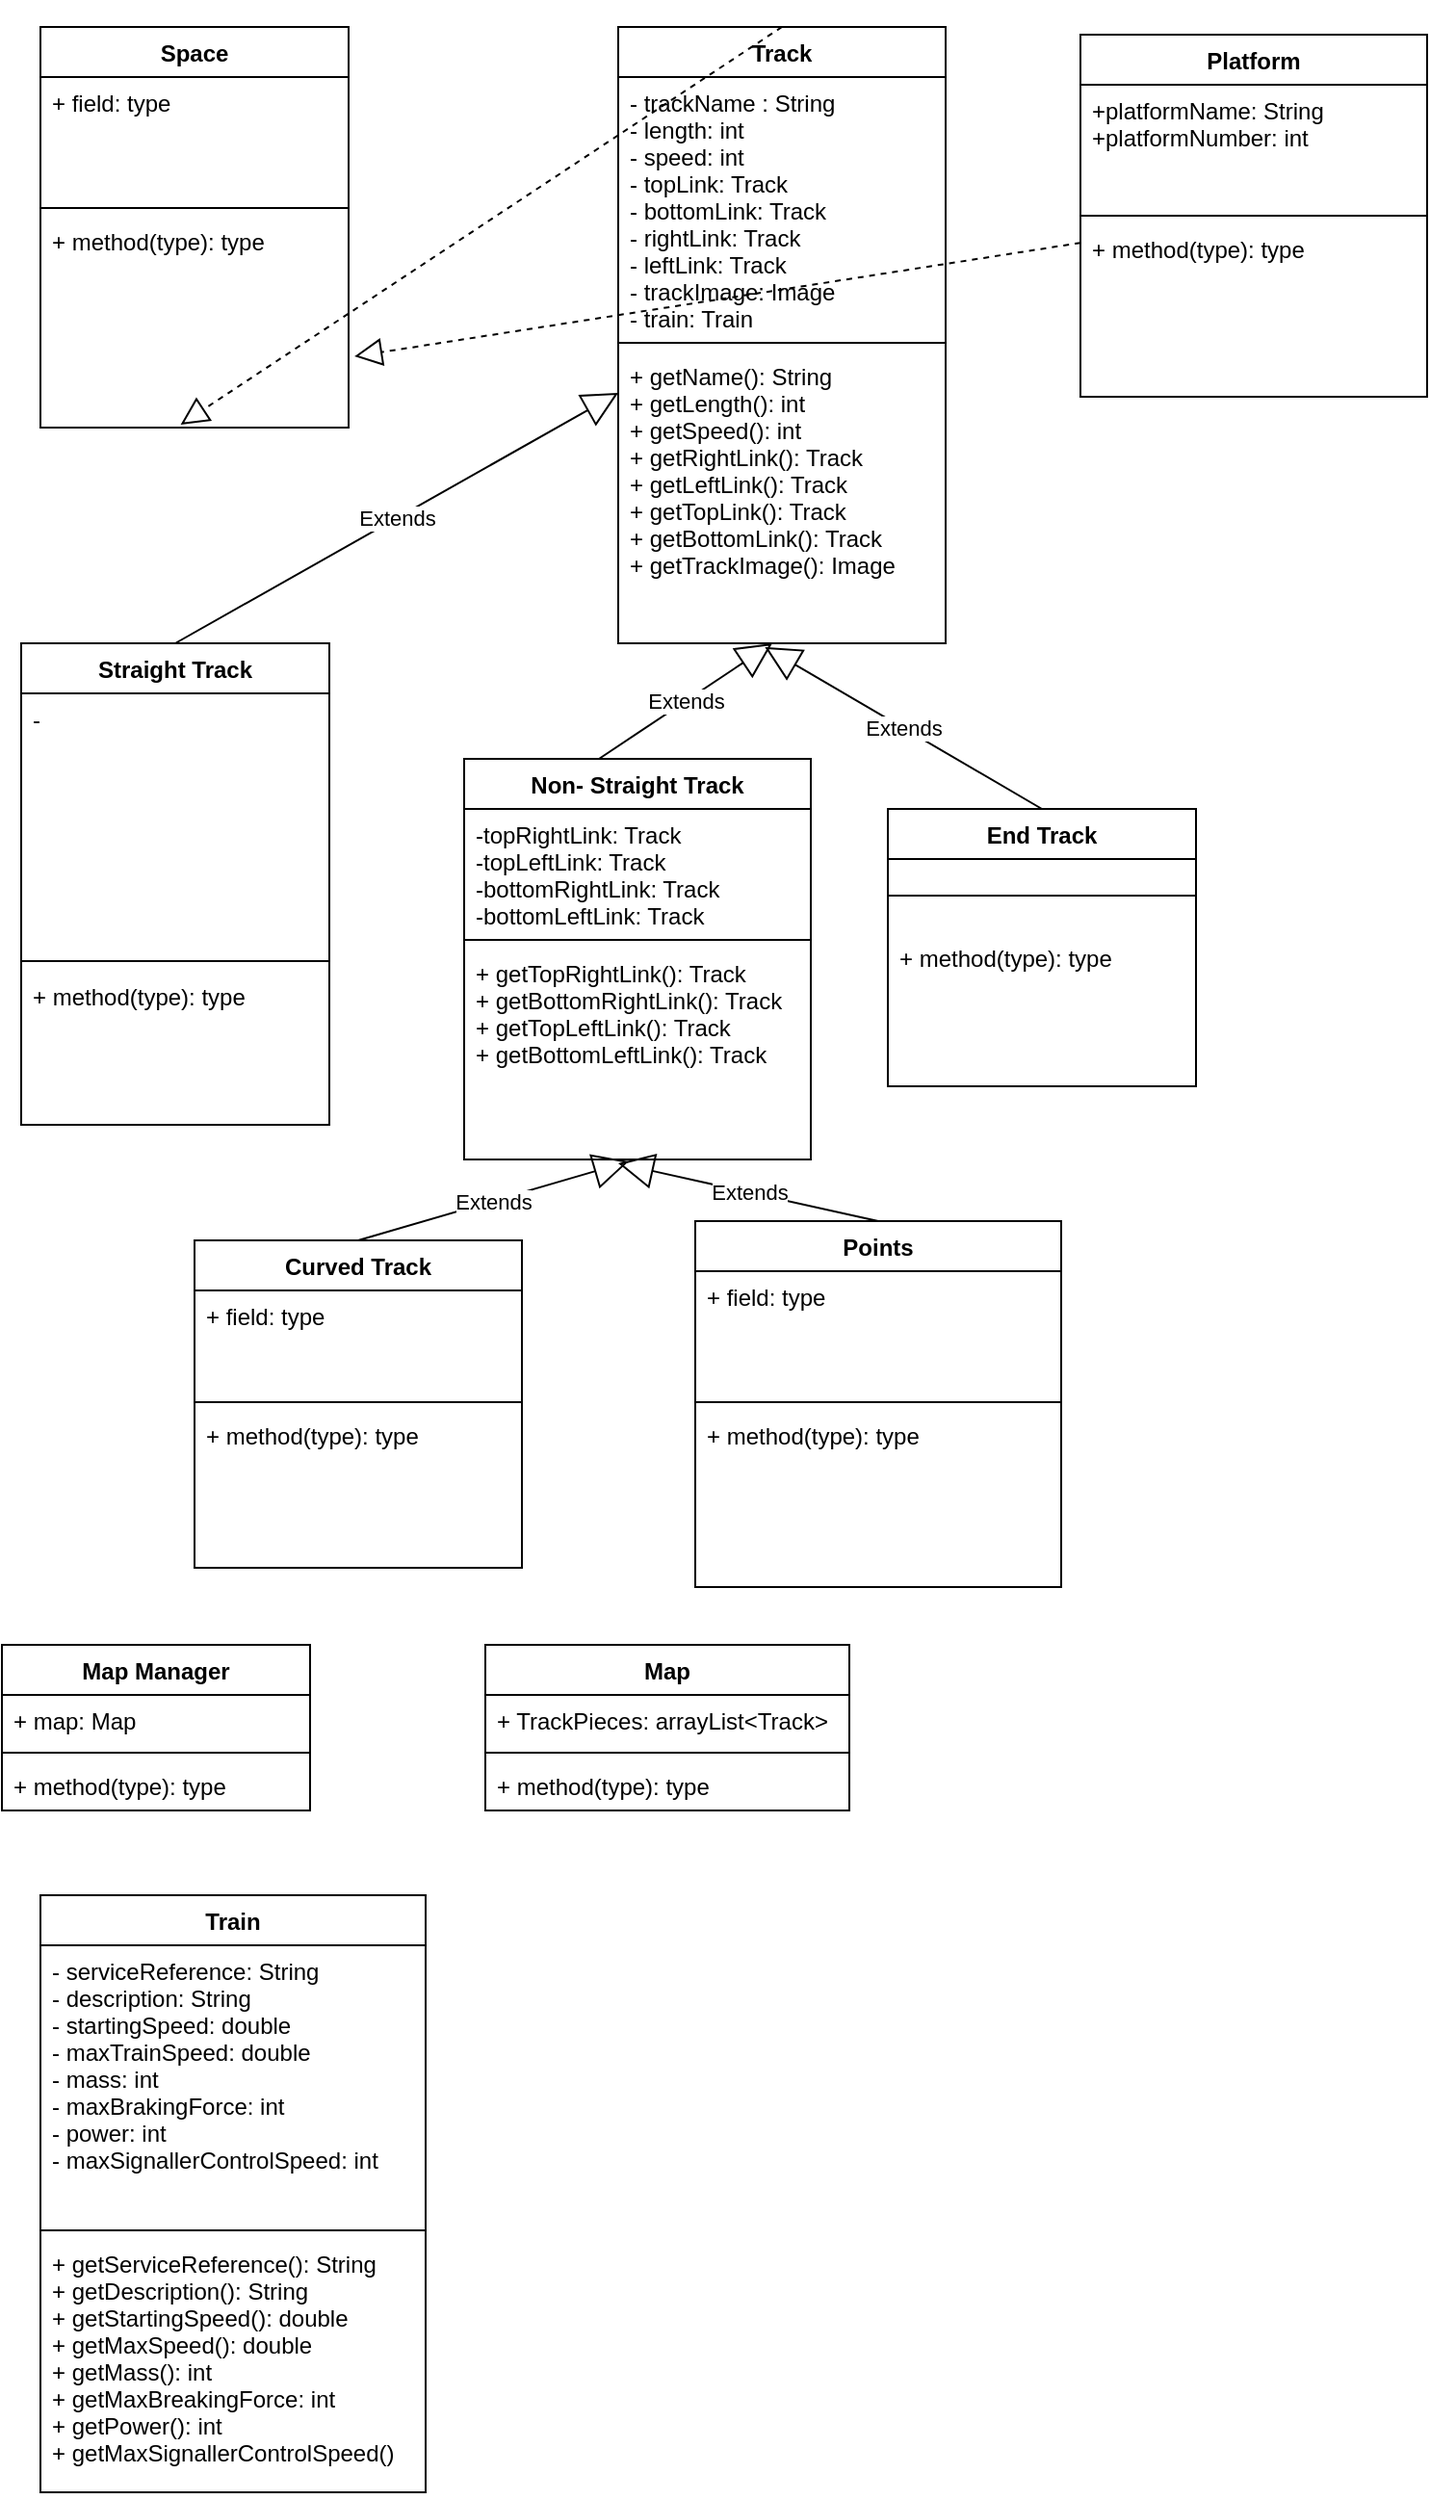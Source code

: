 <mxfile version="12.6.7"><diagram id="vO0ZepVnN8ZiW9TDfZ4i" name="Page-1"><mxGraphModel dx="1179" dy="1915" grid="1" gridSize="10" guides="1" tooltips="1" connect="1" arrows="1" fold="1" page="1" pageScale="1" pageWidth="827" pageHeight="1169" math="0" shadow="0"><root><mxCell id="0"/><mxCell id="1" parent="0"/><mxCell id="QJ7IjUSHlbUWsjUxl15K-1" value="Straight Track" style="swimlane;fontStyle=1;align=center;verticalAlign=top;childLayout=stackLayout;horizontal=1;startSize=26;horizontalStack=0;resizeParent=1;resizeParentMax=0;resizeLast=0;collapsible=1;marginBottom=0;" vertex="1" parent="1"><mxGeometry x="80" y="320" width="160" height="250" as="geometry"/></mxCell><mxCell id="QJ7IjUSHlbUWsjUxl15K-2" value="- " style="text;strokeColor=none;fillColor=none;align=left;verticalAlign=top;spacingLeft=4;spacingRight=4;overflow=hidden;rotatable=0;points=[[0,0.5],[1,0.5]];portConstraint=eastwest;fontColor=#000000;" vertex="1" parent="QJ7IjUSHlbUWsjUxl15K-1"><mxGeometry y="26" width="160" height="134" as="geometry"/></mxCell><mxCell id="QJ7IjUSHlbUWsjUxl15K-3" value="" style="line;strokeWidth=1;fillColor=none;align=left;verticalAlign=middle;spacingTop=-1;spacingLeft=3;spacingRight=3;rotatable=0;labelPosition=right;points=[];portConstraint=eastwest;" vertex="1" parent="QJ7IjUSHlbUWsjUxl15K-1"><mxGeometry y="160" width="160" height="10" as="geometry"/></mxCell><mxCell id="QJ7IjUSHlbUWsjUxl15K-4" value="+ method(type): type" style="text;strokeColor=none;fillColor=none;align=left;verticalAlign=top;spacingLeft=4;spacingRight=4;overflow=hidden;rotatable=0;points=[[0,0.5],[1,0.5]];portConstraint=eastwest;" vertex="1" parent="QJ7IjUSHlbUWsjUxl15K-1"><mxGeometry y="170" width="160" height="80" as="geometry"/></mxCell><mxCell id="QJ7IjUSHlbUWsjUxl15K-15" value="Curved Track" style="swimlane;fontStyle=1;align=center;verticalAlign=top;childLayout=stackLayout;horizontal=1;startSize=26;horizontalStack=0;resizeParent=1;resizeParentMax=0;resizeLast=0;collapsible=1;marginBottom=0;" vertex="1" parent="1"><mxGeometry x="170" y="630" width="170" height="170" as="geometry"/></mxCell><mxCell id="QJ7IjUSHlbUWsjUxl15K-16" value="+ field: type" style="text;strokeColor=none;fillColor=none;align=left;verticalAlign=top;spacingLeft=4;spacingRight=4;overflow=hidden;rotatable=0;points=[[0,0.5],[1,0.5]];portConstraint=eastwest;" vertex="1" parent="QJ7IjUSHlbUWsjUxl15K-15"><mxGeometry y="26" width="170" height="54" as="geometry"/></mxCell><mxCell id="QJ7IjUSHlbUWsjUxl15K-17" value="" style="line;strokeWidth=1;fillColor=none;align=left;verticalAlign=middle;spacingTop=-1;spacingLeft=3;spacingRight=3;rotatable=0;labelPosition=right;points=[];portConstraint=eastwest;" vertex="1" parent="QJ7IjUSHlbUWsjUxl15K-15"><mxGeometry y="80" width="170" height="8" as="geometry"/></mxCell><mxCell id="QJ7IjUSHlbUWsjUxl15K-18" value="+ method(type): type" style="text;strokeColor=none;fillColor=none;align=left;verticalAlign=top;spacingLeft=4;spacingRight=4;overflow=hidden;rotatable=0;points=[[0,0.5],[1,0.5]];portConstraint=eastwest;" vertex="1" parent="QJ7IjUSHlbUWsjUxl15K-15"><mxGeometry y="88" width="170" height="82" as="geometry"/></mxCell><mxCell id="QJ7IjUSHlbUWsjUxl15K-24" value="End Track" style="swimlane;fontStyle=1;align=center;verticalAlign=top;childLayout=stackLayout;horizontal=1;startSize=26;horizontalStack=0;resizeParent=1;resizeParentMax=0;resizeLast=0;collapsible=1;marginBottom=0;" vertex="1" parent="1"><mxGeometry x="530" y="406" width="160" height="144" as="geometry"/></mxCell><mxCell id="QJ7IjUSHlbUWsjUxl15K-26" value="" style="line;strokeWidth=1;fillColor=none;align=left;verticalAlign=middle;spacingTop=-1;spacingLeft=3;spacingRight=3;rotatable=0;labelPosition=right;points=[];portConstraint=eastwest;" vertex="1" parent="QJ7IjUSHlbUWsjUxl15K-24"><mxGeometry y="26" width="160" height="38" as="geometry"/></mxCell><mxCell id="QJ7IjUSHlbUWsjUxl15K-27" value="+ method(type): type" style="text;strokeColor=none;fillColor=none;align=left;verticalAlign=top;spacingLeft=4;spacingRight=4;overflow=hidden;rotatable=0;points=[[0,0.5],[1,0.5]];portConstraint=eastwest;" vertex="1" parent="QJ7IjUSHlbUWsjUxl15K-24"><mxGeometry y="64" width="160" height="80" as="geometry"/></mxCell><mxCell id="QJ7IjUSHlbUWsjUxl15K-30" value="Map Manager" style="swimlane;fontStyle=1;align=center;verticalAlign=top;childLayout=stackLayout;horizontal=1;startSize=26;horizontalStack=0;resizeParent=1;resizeParentMax=0;resizeLast=0;collapsible=1;marginBottom=0;" vertex="1" parent="1"><mxGeometry x="70" y="840" width="160" height="86" as="geometry"/></mxCell><mxCell id="QJ7IjUSHlbUWsjUxl15K-31" value="+ map: Map" style="text;strokeColor=none;fillColor=none;align=left;verticalAlign=top;spacingLeft=4;spacingRight=4;overflow=hidden;rotatable=0;points=[[0,0.5],[1,0.5]];portConstraint=eastwest;" vertex="1" parent="QJ7IjUSHlbUWsjUxl15K-30"><mxGeometry y="26" width="160" height="26" as="geometry"/></mxCell><mxCell id="QJ7IjUSHlbUWsjUxl15K-32" value="" style="line;strokeWidth=1;fillColor=none;align=left;verticalAlign=middle;spacingTop=-1;spacingLeft=3;spacingRight=3;rotatable=0;labelPosition=right;points=[];portConstraint=eastwest;" vertex="1" parent="QJ7IjUSHlbUWsjUxl15K-30"><mxGeometry y="52" width="160" height="8" as="geometry"/></mxCell><mxCell id="QJ7IjUSHlbUWsjUxl15K-33" value="+ method(type): type" style="text;strokeColor=none;fillColor=none;align=left;verticalAlign=top;spacingLeft=4;spacingRight=4;overflow=hidden;rotatable=0;points=[[0,0.5],[1,0.5]];portConstraint=eastwest;" vertex="1" parent="QJ7IjUSHlbUWsjUxl15K-30"><mxGeometry y="60" width="160" height="26" as="geometry"/></mxCell><mxCell id="QJ7IjUSHlbUWsjUxl15K-34" value="Map" style="swimlane;fontStyle=1;align=center;verticalAlign=top;childLayout=stackLayout;horizontal=1;startSize=26;horizontalStack=0;resizeParent=1;resizeParentMax=0;resizeLast=0;collapsible=1;marginBottom=0;" vertex="1" parent="1"><mxGeometry x="321" y="840" width="189" height="86" as="geometry"/></mxCell><mxCell id="QJ7IjUSHlbUWsjUxl15K-35" value="+ TrackPieces: arrayList&lt;Track&gt;" style="text;strokeColor=none;fillColor=none;align=left;verticalAlign=top;spacingLeft=4;spacingRight=4;overflow=hidden;rotatable=0;points=[[0,0.5],[1,0.5]];portConstraint=eastwest;" vertex="1" parent="QJ7IjUSHlbUWsjUxl15K-34"><mxGeometry y="26" width="189" height="26" as="geometry"/></mxCell><mxCell id="QJ7IjUSHlbUWsjUxl15K-36" value="" style="line;strokeWidth=1;fillColor=none;align=left;verticalAlign=middle;spacingTop=-1;spacingLeft=3;spacingRight=3;rotatable=0;labelPosition=right;points=[];portConstraint=eastwest;" vertex="1" parent="QJ7IjUSHlbUWsjUxl15K-34"><mxGeometry y="52" width="189" height="8" as="geometry"/></mxCell><mxCell id="QJ7IjUSHlbUWsjUxl15K-37" value="+ method(type): type" style="text;strokeColor=none;fillColor=none;align=left;verticalAlign=top;spacingLeft=4;spacingRight=4;overflow=hidden;rotatable=0;points=[[0,0.5],[1,0.5]];portConstraint=eastwest;" vertex="1" parent="QJ7IjUSHlbUWsjUxl15K-34"><mxGeometry y="60" width="189" height="26" as="geometry"/></mxCell><mxCell id="QJ7IjUSHlbUWsjUxl15K-38" value="Track" style="swimlane;fontStyle=1;align=center;verticalAlign=top;childLayout=stackLayout;horizontal=1;startSize=26;horizontalStack=0;resizeParent=1;resizeParentMax=0;resizeLast=0;collapsible=1;marginBottom=0;fontColor=#000000;" vertex="1" parent="1"><mxGeometry x="390" width="170" height="320" as="geometry"/></mxCell><mxCell id="QJ7IjUSHlbUWsjUxl15K-39" value="- trackName : String&#10;- length: int&#10;- speed: int&#10;- topLink: Track&#10;- bottomLink: Track&#10;- rightLink: Track&#10;- leftLink: Track&#10;- trackImage: Image&#10;- train: Train" style="text;strokeColor=none;fillColor=none;align=left;verticalAlign=top;spacingLeft=4;spacingRight=4;overflow=hidden;rotatable=0;points=[[0,0.5],[1,0.5]];portConstraint=eastwest;" vertex="1" parent="QJ7IjUSHlbUWsjUxl15K-38"><mxGeometry y="26" width="170" height="134" as="geometry"/></mxCell><mxCell id="QJ7IjUSHlbUWsjUxl15K-40" value="" style="line;strokeWidth=1;fillColor=none;align=left;verticalAlign=middle;spacingTop=-1;spacingLeft=3;spacingRight=3;rotatable=0;labelPosition=right;points=[];portConstraint=eastwest;" vertex="1" parent="QJ7IjUSHlbUWsjUxl15K-38"><mxGeometry y="160" width="170" height="8" as="geometry"/></mxCell><mxCell id="QJ7IjUSHlbUWsjUxl15K-41" value="+ getName(): String&#10;+ getLength(): int&#10;+ getSpeed(): int&#10;+ getRightLink(): Track&#10;+ getLeftLink(): Track&#10;+ getTopLink(): Track&#10;+ getBottomLink(): Track&#10;+ getTrackImage(): Image" style="text;strokeColor=none;fillColor=none;align=left;verticalAlign=top;spacingLeft=4;spacingRight=4;overflow=hidden;rotatable=0;points=[[0,0.5],[1,0.5]];portConstraint=eastwest;" vertex="1" parent="QJ7IjUSHlbUWsjUxl15K-38"><mxGeometry y="168" width="170" height="152" as="geometry"/></mxCell><mxCell id="QJ7IjUSHlbUWsjUxl15K-48" value="" style="endArrow=block;dashed=1;endFill=0;endSize=12;html=1;fontColor=#000000;exitX=0.5;exitY=0;exitDx=0;exitDy=0;entryX=0.455;entryY=0.986;entryDx=0;entryDy=0;entryPerimeter=0;" edge="1" parent="1" source="QJ7IjUSHlbUWsjUxl15K-38" target="QJ7IjUSHlbUWsjUxl15K-58"><mxGeometry width="160" relative="1" as="geometry"><mxPoint x="270" y="110" as="sourcePoint"/><mxPoint x="160.8" y="265.622" as="targetPoint"/></mxGeometry></mxCell><mxCell id="QJ7IjUSHlbUWsjUxl15K-49" value="Extends" style="endArrow=block;endSize=16;endFill=0;html=1;fontColor=#000000;exitX=0.5;exitY=0;exitDx=0;exitDy=0;" edge="1" parent="1" source="QJ7IjUSHlbUWsjUxl15K-1"><mxGeometry width="160" relative="1" as="geometry"><mxPoint x="230" y="190" as="sourcePoint"/><mxPoint x="390" y="190" as="targetPoint"/></mxGeometry></mxCell><mxCell id="QJ7IjUSHlbUWsjUxl15K-50" value="Extends" style="endArrow=block;endSize=16;endFill=0;html=1;fontColor=#000000;exitX=0.5;exitY=0;exitDx=0;exitDy=0;entryX=0.475;entryY=1.009;entryDx=0;entryDy=0;entryPerimeter=0;" edge="1" parent="1" source="QJ7IjUSHlbUWsjUxl15K-15" target="QJ7IjUSHlbUWsjUxl15K-62"><mxGeometry width="160" relative="1" as="geometry"><mxPoint x="170.0" y="290.0" as="sourcePoint"/><mxPoint x="340" y="470" as="targetPoint"/></mxGeometry></mxCell><mxCell id="QJ7IjUSHlbUWsjUxl15K-51" value="Extends" style="endArrow=block;endSize=16;endFill=0;html=1;fontColor=#000000;exitX=0.5;exitY=0;exitDx=0;exitDy=0;entryX=0.448;entryY=1.013;entryDx=0;entryDy=0;entryPerimeter=0;" edge="1" parent="1" source="QJ7IjUSHlbUWsjUxl15K-24" target="QJ7IjUSHlbUWsjUxl15K-41"><mxGeometry width="160" relative="1" as="geometry"><mxPoint x="365" y="290.0" as="sourcePoint"/><mxPoint x="474.8" y="247.44" as="targetPoint"/></mxGeometry></mxCell><mxCell id="QJ7IjUSHlbUWsjUxl15K-55" value="Space" style="swimlane;fontStyle=1;align=center;verticalAlign=top;childLayout=stackLayout;horizontal=1;startSize=26;horizontalStack=0;resizeParent=1;resizeParentMax=0;resizeLast=0;collapsible=1;marginBottom=0;fontColor=#000000;" vertex="1" parent="1"><mxGeometry x="90" width="160" height="208" as="geometry"/></mxCell><mxCell id="QJ7IjUSHlbUWsjUxl15K-56" value="+ field: type" style="text;strokeColor=none;fillColor=none;align=left;verticalAlign=top;spacingLeft=4;spacingRight=4;overflow=hidden;rotatable=0;points=[[0,0.5],[1,0.5]];portConstraint=eastwest;" vertex="1" parent="QJ7IjUSHlbUWsjUxl15K-55"><mxGeometry y="26" width="160" height="64" as="geometry"/></mxCell><mxCell id="QJ7IjUSHlbUWsjUxl15K-57" value="" style="line;strokeWidth=1;fillColor=none;align=left;verticalAlign=middle;spacingTop=-1;spacingLeft=3;spacingRight=3;rotatable=0;labelPosition=right;points=[];portConstraint=eastwest;" vertex="1" parent="QJ7IjUSHlbUWsjUxl15K-55"><mxGeometry y="90" width="160" height="8" as="geometry"/></mxCell><mxCell id="QJ7IjUSHlbUWsjUxl15K-58" value="+ method(type): type" style="text;strokeColor=none;fillColor=none;align=left;verticalAlign=top;spacingLeft=4;spacingRight=4;overflow=hidden;rotatable=0;points=[[0,0.5],[1,0.5]];portConstraint=eastwest;" vertex="1" parent="QJ7IjUSHlbUWsjUxl15K-55"><mxGeometry y="98" width="160" height="110" as="geometry"/></mxCell><mxCell id="QJ7IjUSHlbUWsjUxl15K-59" value="Non- Straight Track" style="swimlane;fontStyle=1;align=center;verticalAlign=top;childLayout=stackLayout;horizontal=1;startSize=26;horizontalStack=0;resizeParent=1;resizeParentMax=0;resizeLast=0;collapsible=1;marginBottom=0;fontColor=#000000;" vertex="1" parent="1"><mxGeometry x="310" y="380" width="180" height="208" as="geometry"/></mxCell><mxCell id="QJ7IjUSHlbUWsjUxl15K-67" value="Extends" style="endArrow=block;endSize=16;endFill=0;html=1;fontColor=#000000;" edge="1" parent="QJ7IjUSHlbUWsjUxl15K-59"><mxGeometry width="160" relative="1" as="geometry"><mxPoint x="70" as="sourcePoint"/><mxPoint x="160" y="-60" as="targetPoint"/></mxGeometry></mxCell><mxCell id="QJ7IjUSHlbUWsjUxl15K-60" value="-topRightLink: Track&#10;-topLeftLink: Track&#10;-bottomRightLink: Track&#10;-bottomLeftLink: Track" style="text;strokeColor=none;fillColor=none;align=left;verticalAlign=top;spacingLeft=4;spacingRight=4;overflow=hidden;rotatable=0;points=[[0,0.5],[1,0.5]];portConstraint=eastwest;" vertex="1" parent="QJ7IjUSHlbUWsjUxl15K-59"><mxGeometry y="26" width="180" height="64" as="geometry"/></mxCell><mxCell id="QJ7IjUSHlbUWsjUxl15K-61" value="" style="line;strokeWidth=1;fillColor=none;align=left;verticalAlign=middle;spacingTop=-1;spacingLeft=3;spacingRight=3;rotatable=0;labelPosition=right;points=[];portConstraint=eastwest;" vertex="1" parent="QJ7IjUSHlbUWsjUxl15K-59"><mxGeometry y="90" width="180" height="8" as="geometry"/></mxCell><mxCell id="QJ7IjUSHlbUWsjUxl15K-62" value="+ getTopRightLink(): Track&#10;+ getBottomRightLink(): Track&#10;+ getTopLeftLink(): Track&#10;+ getBottomLeftLink(): Track" style="text;strokeColor=none;fillColor=none;align=left;verticalAlign=top;spacingLeft=4;spacingRight=4;overflow=hidden;rotatable=0;points=[[0,0.5],[1,0.5]];portConstraint=eastwest;" vertex="1" parent="QJ7IjUSHlbUWsjUxl15K-59"><mxGeometry y="98" width="180" height="110" as="geometry"/></mxCell><mxCell id="QJ7IjUSHlbUWsjUxl15K-63" value="Points" style="swimlane;fontStyle=1;align=center;verticalAlign=top;childLayout=stackLayout;horizontal=1;startSize=26;horizontalStack=0;resizeParent=1;resizeParentMax=0;resizeLast=0;collapsible=1;marginBottom=0;fontColor=#000000;" vertex="1" parent="1"><mxGeometry x="430" y="620" width="190" height="190" as="geometry"/></mxCell><mxCell id="QJ7IjUSHlbUWsjUxl15K-64" value="+ field: type" style="text;strokeColor=none;fillColor=none;align=left;verticalAlign=top;spacingLeft=4;spacingRight=4;overflow=hidden;rotatable=0;points=[[0,0.5],[1,0.5]];portConstraint=eastwest;" vertex="1" parent="QJ7IjUSHlbUWsjUxl15K-63"><mxGeometry y="26" width="190" height="64" as="geometry"/></mxCell><mxCell id="QJ7IjUSHlbUWsjUxl15K-65" value="" style="line;strokeWidth=1;fillColor=none;align=left;verticalAlign=middle;spacingTop=-1;spacingLeft=3;spacingRight=3;rotatable=0;labelPosition=right;points=[];portConstraint=eastwest;" vertex="1" parent="QJ7IjUSHlbUWsjUxl15K-63"><mxGeometry y="90" width="190" height="8" as="geometry"/></mxCell><mxCell id="QJ7IjUSHlbUWsjUxl15K-66" value="+ method(type): type" style="text;strokeColor=none;fillColor=none;align=left;verticalAlign=top;spacingLeft=4;spacingRight=4;overflow=hidden;rotatable=0;points=[[0,0.5],[1,0.5]];portConstraint=eastwest;" vertex="1" parent="QJ7IjUSHlbUWsjUxl15K-63"><mxGeometry y="98" width="190" height="92" as="geometry"/></mxCell><mxCell id="QJ7IjUSHlbUWsjUxl15K-68" value="Extends" style="endArrow=block;endSize=16;endFill=0;html=1;fontColor=#000000;exitX=0.5;exitY=0;exitDx=0;exitDy=0;" edge="1" parent="1" source="QJ7IjUSHlbUWsjUxl15K-63"><mxGeometry width="160" relative="1" as="geometry"><mxPoint x="265" y="640" as="sourcePoint"/><mxPoint x="390" y="590" as="targetPoint"/></mxGeometry></mxCell><mxCell id="QJ7IjUSHlbUWsjUxl15K-70" value="Platform" style="swimlane;fontStyle=1;align=center;verticalAlign=top;childLayout=stackLayout;horizontal=1;startSize=26;horizontalStack=0;resizeParent=1;resizeParentMax=0;resizeLast=0;collapsible=1;marginBottom=0;fontColor=#000000;" vertex="1" parent="1"><mxGeometry x="630" y="4" width="180" height="188" as="geometry"/></mxCell><mxCell id="QJ7IjUSHlbUWsjUxl15K-71" value="+platformName: String&#10;+platformNumber: int" style="text;strokeColor=none;fillColor=none;align=left;verticalAlign=top;spacingLeft=4;spacingRight=4;overflow=hidden;rotatable=0;points=[[0,0.5],[1,0.5]];portConstraint=eastwest;" vertex="1" parent="QJ7IjUSHlbUWsjUxl15K-70"><mxGeometry y="26" width="180" height="64" as="geometry"/></mxCell><mxCell id="QJ7IjUSHlbUWsjUxl15K-72" value="" style="line;strokeWidth=1;fillColor=none;align=left;verticalAlign=middle;spacingTop=-1;spacingLeft=3;spacingRight=3;rotatable=0;labelPosition=right;points=[];portConstraint=eastwest;" vertex="1" parent="QJ7IjUSHlbUWsjUxl15K-70"><mxGeometry y="90" width="180" height="8" as="geometry"/></mxCell><mxCell id="QJ7IjUSHlbUWsjUxl15K-73" value="+ method(type): type" style="text;strokeColor=none;fillColor=none;align=left;verticalAlign=top;spacingLeft=4;spacingRight=4;overflow=hidden;rotatable=0;points=[[0,0.5],[1,0.5]];portConstraint=eastwest;" vertex="1" parent="QJ7IjUSHlbUWsjUxl15K-70"><mxGeometry y="98" width="180" height="90" as="geometry"/></mxCell><mxCell id="QJ7IjUSHlbUWsjUxl15K-69" value="" style="endArrow=block;dashed=1;endFill=0;endSize=12;html=1;fontColor=#000000;entryX=1.019;entryY=0.664;entryDx=0;entryDy=0;entryPerimeter=0;" edge="1" parent="1" source="QJ7IjUSHlbUWsjUxl15K-70" target="QJ7IjUSHlbUWsjUxl15K-58"><mxGeometry width="160" relative="1" as="geometry"><mxPoint x="630" y="20" as="sourcePoint"/><mxPoint x="330" y="200" as="targetPoint"/></mxGeometry></mxCell><mxCell id="QJ7IjUSHlbUWsjUxl15K-74" value="Train" style="swimlane;fontStyle=1;align=center;verticalAlign=top;childLayout=stackLayout;horizontal=1;startSize=26;horizontalStack=0;resizeParent=1;resizeParentMax=0;resizeLast=0;collapsible=1;marginBottom=0;fontColor=#000000;" vertex="1" parent="1"><mxGeometry x="90" y="970" width="200" height="310" as="geometry"/></mxCell><mxCell id="QJ7IjUSHlbUWsjUxl15K-75" value="- serviceReference: String &#10;- description: String &#10;- startingSpeed: double&#10;- maxTrainSpeed: double&#10;- mass: int &#10;- maxBrakingForce: int &#10;- power: int  &#10;- maxSignallerControlSpeed: int " style="text;strokeColor=none;fillColor=none;align=left;verticalAlign=top;spacingLeft=4;spacingRight=4;overflow=hidden;rotatable=0;points=[[0,0.5],[1,0.5]];portConstraint=eastwest;" vertex="1" parent="QJ7IjUSHlbUWsjUxl15K-74"><mxGeometry y="26" width="200" height="144" as="geometry"/></mxCell><mxCell id="QJ7IjUSHlbUWsjUxl15K-76" value="" style="line;strokeWidth=1;fillColor=none;align=left;verticalAlign=middle;spacingTop=-1;spacingLeft=3;spacingRight=3;rotatable=0;labelPosition=right;points=[];portConstraint=eastwest;" vertex="1" parent="QJ7IjUSHlbUWsjUxl15K-74"><mxGeometry y="170" width="200" height="8" as="geometry"/></mxCell><mxCell id="QJ7IjUSHlbUWsjUxl15K-77" value="+ getServiceReference(): String&#10;+ getDescription(): String&#10;+ getStartingSpeed(): double&#10;+ getMaxSpeed(): double&#10;+ getMass(): int&#10;+ getMaxBreakingForce: int&#10;+ getPower(): int&#10;+ getMaxSignallerControlSpeed()" style="text;strokeColor=none;fillColor=none;align=left;verticalAlign=top;spacingLeft=4;spacingRight=4;overflow=hidden;rotatable=0;points=[[0,0.5],[1,0.5]];portConstraint=eastwest;" vertex="1" parent="QJ7IjUSHlbUWsjUxl15K-74"><mxGeometry y="178" width="200" height="132" as="geometry"/></mxCell></root></mxGraphModel></diagram></mxfile>